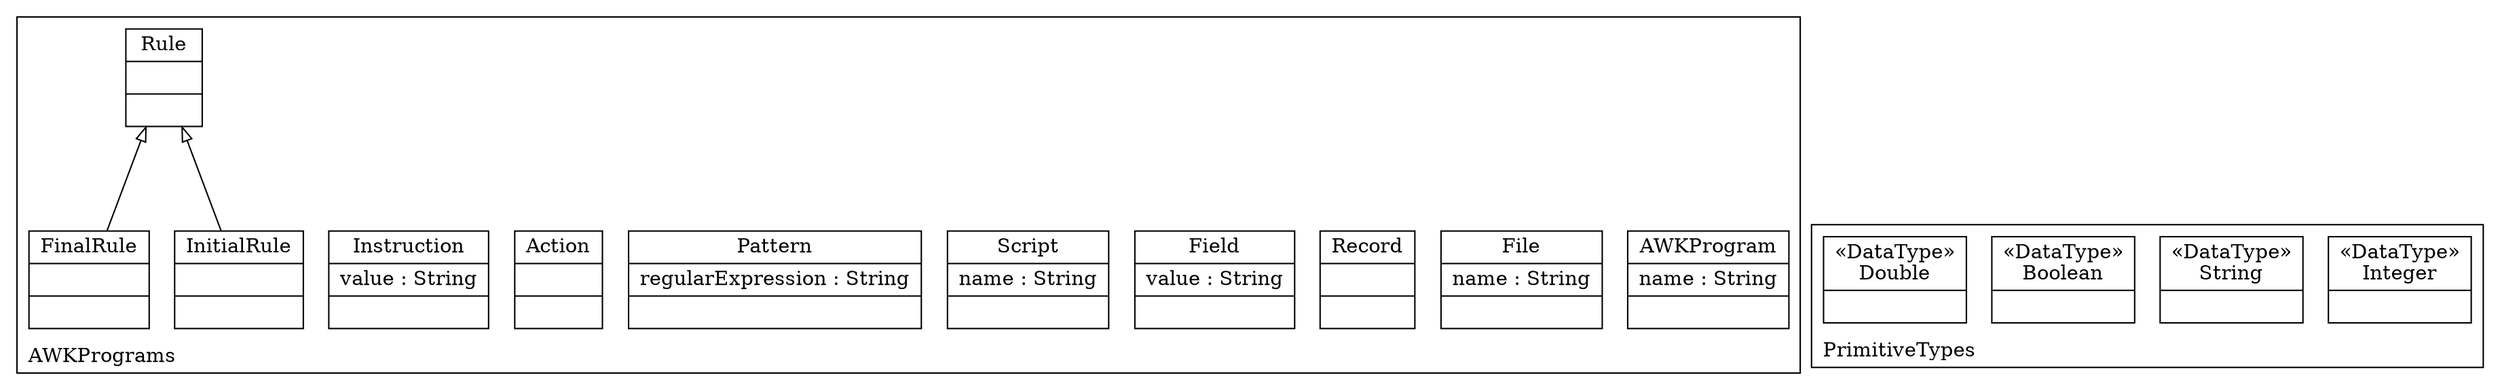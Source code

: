 digraph "KM3 Model in DOT" {
graph[rankdir=BT,labeljust=l,labelloc=t,nodeSep=0.75,compound=true];
 subgraph "cluster_AWKPrograms"{
labelloc=t
color=black
label=AWKPrograms
 node[shape=record];
AWKProgram[label="{AWKProgram|name : String| }"]
;
 node[shape=record];
File[label="{File|name : String| }"]
;
 node[shape=record];
Record[label="{Record| | }"]
;
 node[shape=record];
Field[label="{Field|value : String| }"]
;
 node[shape=record];
Script[label="{Script|name : String| }"]
;
 node[shape=record];
Rule[label="{Rule| | }"]
;
 node[shape=record];
Pattern[label="{Pattern|regularExpression : String| }"]
;
 node[shape=record];
Action[label="{Action| | }"]
;
 node[shape=record];
Instruction[label="{Instruction|value : String| }"]
;
 node[shape=record];
InitialRule[label="{InitialRule| | }"]
 InitialRule->Rule[arrowhead=onormal,group=Rule,minlen=2,constraint=true,]
;
 node[shape=record];
FinalRule[label="{FinalRule| | }"]
 FinalRule->Rule[arrowhead=onormal,group=Rule,minlen=2,constraint=true,]
;

} subgraph "cluster_PrimitiveTypes"{
labelloc=t
color=black
label=PrimitiveTypes
 node[shape=record];
Integer[label="{&#171;DataType&#187;\nInteger|}"]
;
 node[shape=record];
String[label="{&#171;DataType&#187;\nString|}"]
;
 node[shape=record];
Boolean[label="{&#171;DataType&#187;\nBoolean|}"]
;
 node[shape=record];
Double[label="{&#171;DataType&#187;\nDouble|}"]
;

}
}